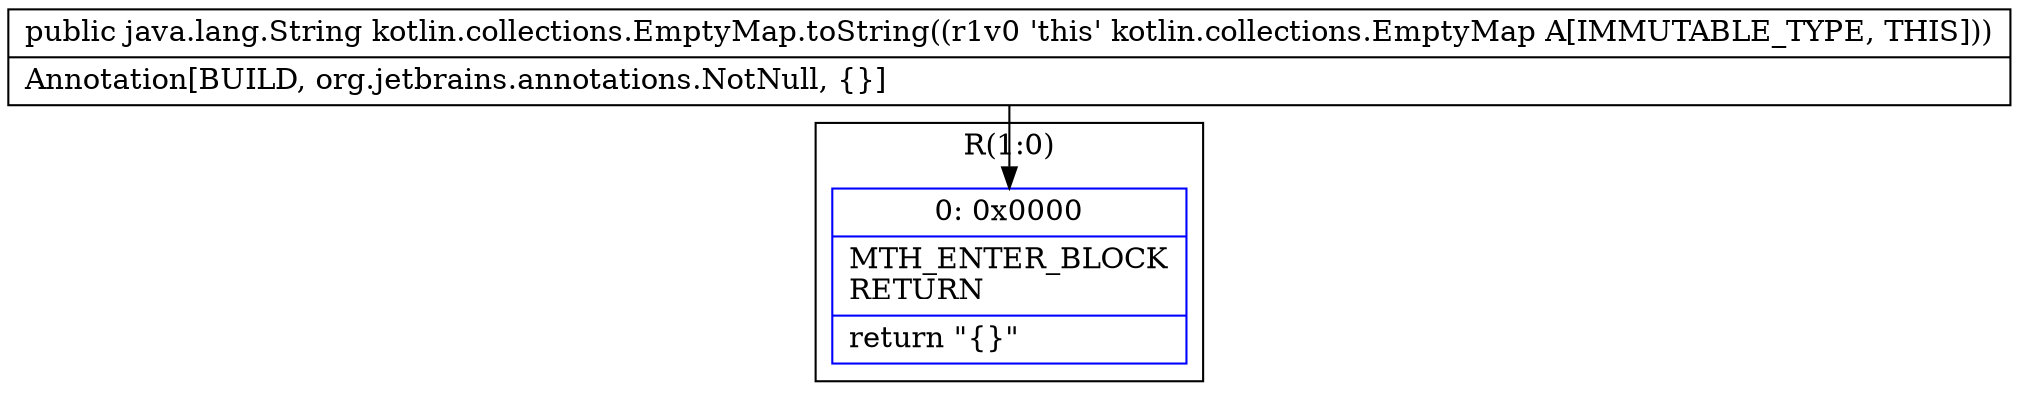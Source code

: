 digraph "CFG forkotlin.collections.EmptyMap.toString()Ljava\/lang\/String;" {
subgraph cluster_Region_2062429724 {
label = "R(1:0)";
node [shape=record,color=blue];
Node_0 [shape=record,label="{0\:\ 0x0000|MTH_ENTER_BLOCK\lRETURN\l|return \"\{\}\"\l}"];
}
MethodNode[shape=record,label="{public java.lang.String kotlin.collections.EmptyMap.toString((r1v0 'this' kotlin.collections.EmptyMap A[IMMUTABLE_TYPE, THIS]))  | Annotation[BUILD, org.jetbrains.annotations.NotNull, \{\}]\l}"];
MethodNode -> Node_0;
}

